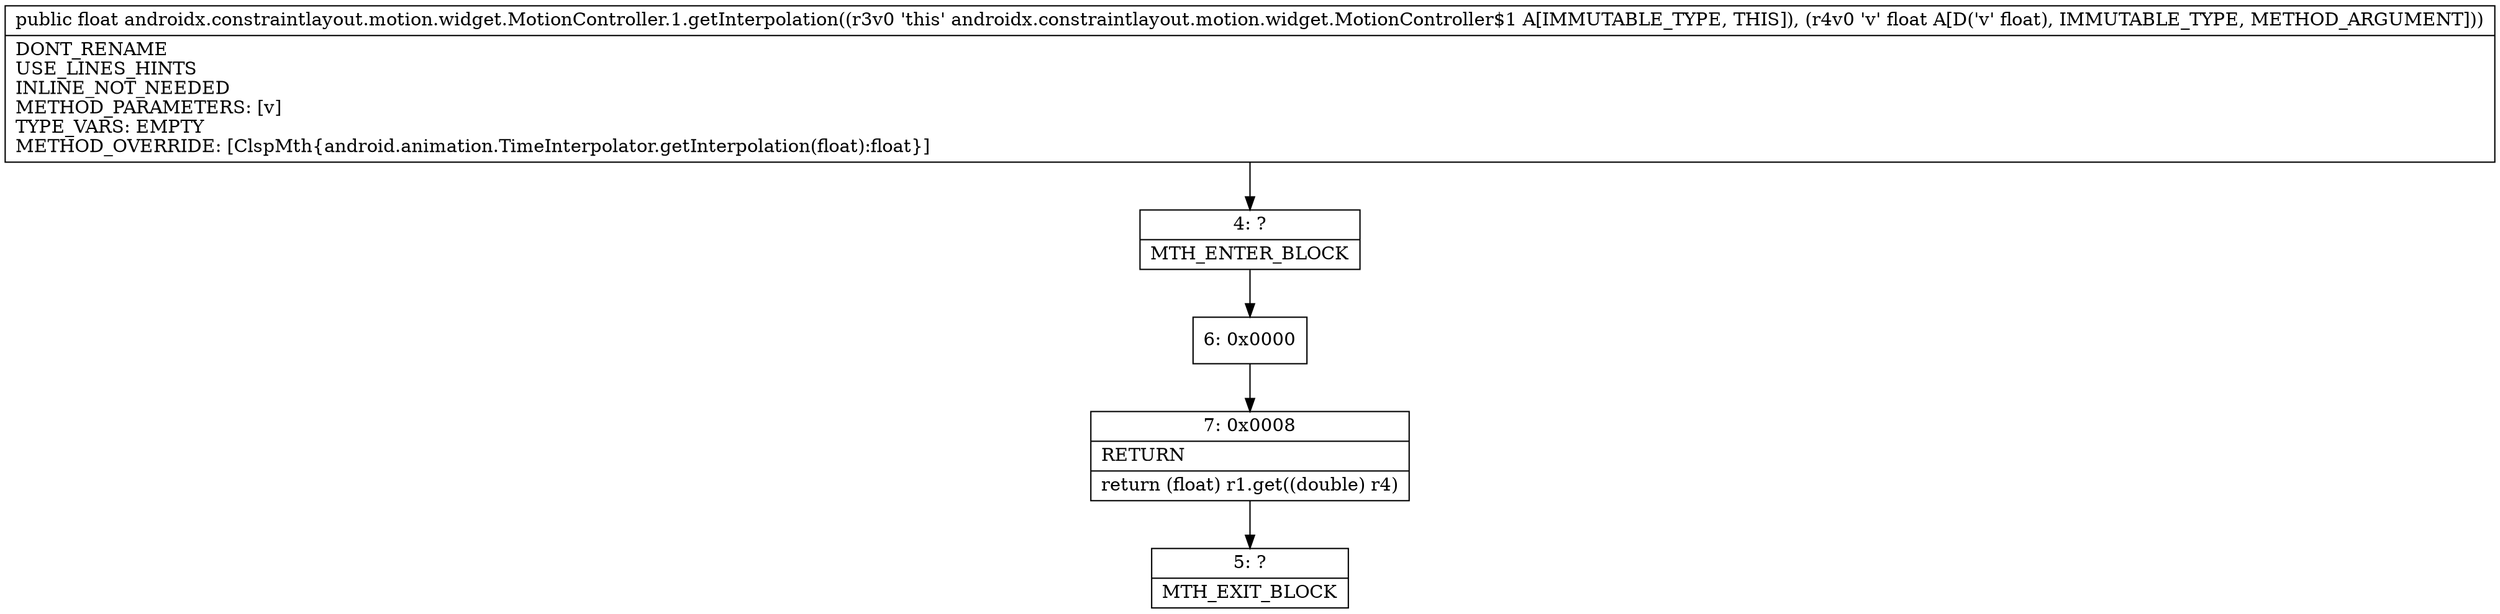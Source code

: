 digraph "CFG forandroidx.constraintlayout.motion.widget.MotionController.1.getInterpolation(F)F" {
Node_4 [shape=record,label="{4\:\ ?|MTH_ENTER_BLOCK\l}"];
Node_6 [shape=record,label="{6\:\ 0x0000}"];
Node_7 [shape=record,label="{7\:\ 0x0008|RETURN\l|return (float) r1.get((double) r4)\l}"];
Node_5 [shape=record,label="{5\:\ ?|MTH_EXIT_BLOCK\l}"];
MethodNode[shape=record,label="{public float androidx.constraintlayout.motion.widget.MotionController.1.getInterpolation((r3v0 'this' androidx.constraintlayout.motion.widget.MotionController$1 A[IMMUTABLE_TYPE, THIS]), (r4v0 'v' float A[D('v' float), IMMUTABLE_TYPE, METHOD_ARGUMENT]))  | DONT_RENAME\lUSE_LINES_HINTS\lINLINE_NOT_NEEDED\lMETHOD_PARAMETERS: [v]\lTYPE_VARS: EMPTY\lMETHOD_OVERRIDE: [ClspMth\{android.animation.TimeInterpolator.getInterpolation(float):float\}]\l}"];
MethodNode -> Node_4;Node_4 -> Node_6;
Node_6 -> Node_7;
Node_7 -> Node_5;
}

